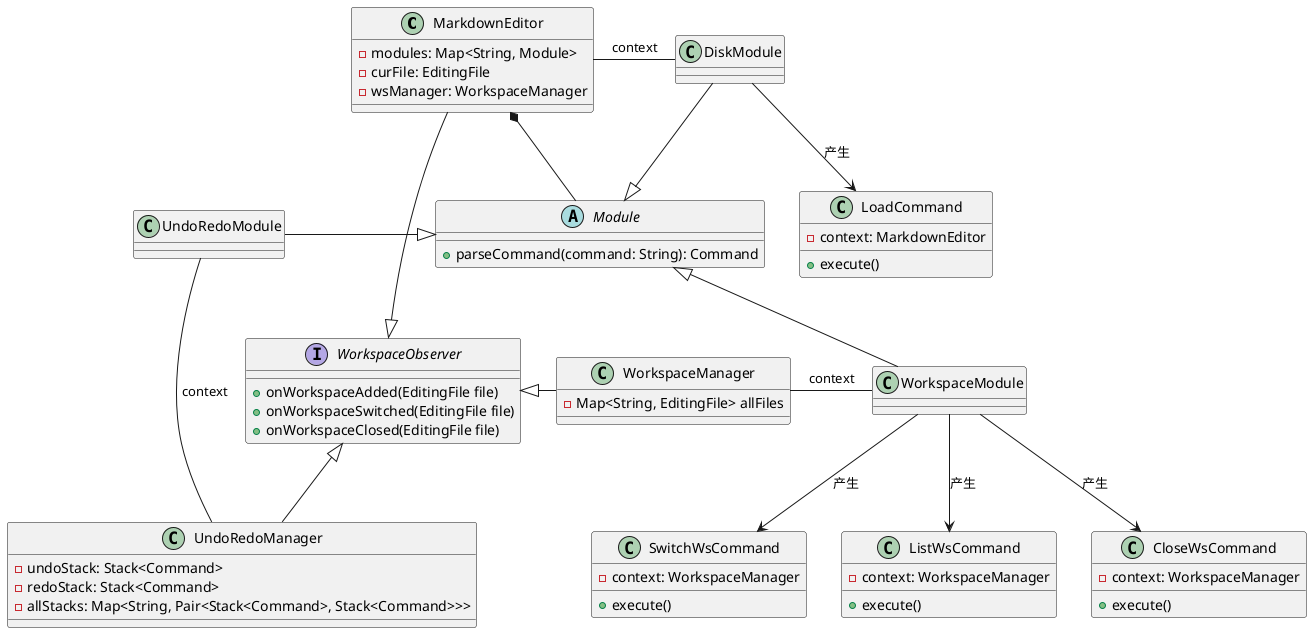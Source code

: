 @startuml WorkspaceFeature

class MarkdownEditor{
    - modules: Map<String, Module>
    - curFile: EditingFile
    - wsManager: WorkspaceManager
}

abstract Module {
    + parseCommand(command: String): Command
}

class DiskModule {
}

class WorkspaceModule {
}

class WorkspaceManager {
    - Map<String, EditingFile> allFiles
}

class UndoRedoModule {
}

class UndoRedoManager {
    - undoStack: Stack<Command>
    - redoStack: Stack<Command>
    - allStacks: Map<String, Pair<Stack<Command>, Stack<Command>>>
}

class LoadCommand {
    - context: MarkdownEditor
    + execute()
}

class ListWsCommand {
    - context: WorkspaceManager
    + execute()
}

class CloseWsCommand {
    - context: WorkspaceManager
    + execute()
}

class SwitchWsCommand {
    - context: WorkspaceManager
    + execute()
}

interface WorkspaceObserver {
    + onWorkspaceAdded(EditingFile file)
    + onWorkspaceSwitched(EditingFile file)
    + onWorkspaceClosed(EditingFile file)
}

MarkdownEditor *-- Module

DiskModule --|> Module

WorkspaceModule -up-|> Module

UndoRedoModule -right-|> Module

DiskModule -left-- MarkdownEditor : context

WorkspaceModule -left-- WorkspaceManager : context

UndoRedoModule --- UndoRedoManager : context

WorkspaceModule -down-> CloseWsCommand : 产生

WorkspaceModule -down-> ListWsCommand : 产生

WorkspaceModule -down-> SwitchWsCommand : 产生

DiskModule -down-> LoadCommand : 产生

UndoRedoManager -up-|> WorkspaceObserver

WorkspaceManager -left-|> WorkspaceObserver

MarkdownEditor --|> WorkspaceObserver

@enduml